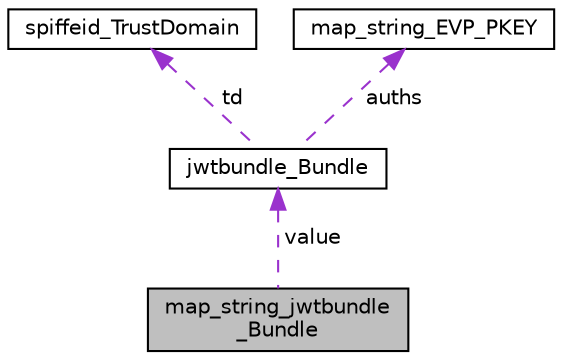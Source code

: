 digraph "map_string_jwtbundle_Bundle"
{
  edge [fontname="Helvetica",fontsize="10",labelfontname="Helvetica",labelfontsize="10"];
  node [fontname="Helvetica",fontsize="10",shape=record];
  Node1 [label="map_string_jwtbundle\l_Bundle",height=0.2,width=0.4,color="black", fillcolor="grey75", style="filled", fontcolor="black"];
  Node2 -> Node1 [dir="back",color="darkorchid3",fontsize="10",style="dashed",label=" value" ,fontname="Helvetica"];
  Node2 [label="jwtbundle_Bundle",height=0.2,width=0.4,color="black", fillcolor="white", style="filled",URL="$structjwtbundle__Bundle.html"];
  Node3 -> Node2 [dir="back",color="darkorchid3",fontsize="10",style="dashed",label=" td" ,fontname="Helvetica"];
  Node3 [label="spiffeid_TrustDomain",height=0.2,width=0.4,color="black", fillcolor="white", style="filled",URL="$structspiffeid__TrustDomain.html"];
  Node4 -> Node2 [dir="back",color="darkorchid3",fontsize="10",style="dashed",label=" auths" ,fontname="Helvetica"];
  Node4 [label="map_string_EVP_PKEY",height=0.2,width=0.4,color="black", fillcolor="white", style="filled",URL="$structmap__string__EVP__PKEY.html"];
}
